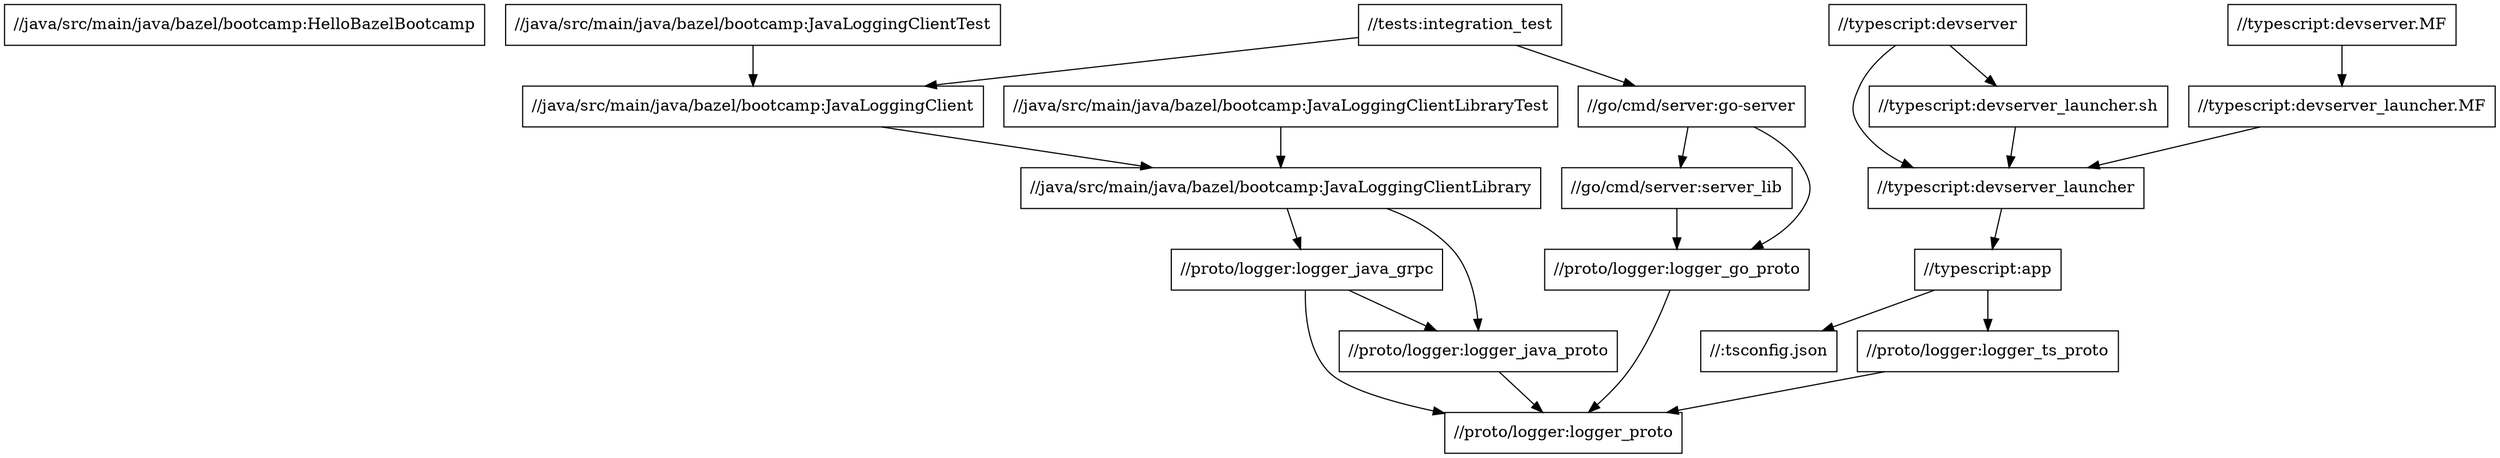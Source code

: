 digraph mygraph {
  node [shape=box];
  "//java/src/main/java/bazel/bootcamp:HelloBazelBootcamp"
  "//java/src/main/java/bazel/bootcamp:JavaLoggingClientTest"
  "//java/src/main/java/bazel/bootcamp:JavaLoggingClientTest" -> "//java/src/main/java/bazel/bootcamp:JavaLoggingClient"
  "//java/src/main/java/bazel/bootcamp:JavaLoggingClientLibraryTest"
  "//java/src/main/java/bazel/bootcamp:JavaLoggingClientLibraryTest" -> "//java/src/main/java/bazel/bootcamp:JavaLoggingClientLibrary"
  "//tests:integration_test"
  "//tests:integration_test" -> "//go/cmd/server:go-server"
  "//tests:integration_test" -> "//java/src/main/java/bazel/bootcamp:JavaLoggingClient"
  "//java/src/main/java/bazel/bootcamp:JavaLoggingClient"
  "//java/src/main/java/bazel/bootcamp:JavaLoggingClient" -> "//java/src/main/java/bazel/bootcamp:JavaLoggingClientLibrary"
  "//go/cmd/server:go-server"
  "//go/cmd/server:go-server" -> "//go/cmd/server:server_lib"
  "//go/cmd/server:go-server" -> "//proto/logger:logger_go_proto"
  "//go/cmd/server:server_lib"
  "//go/cmd/server:server_lib" -> "//proto/logger:logger_go_proto"
  "//proto/logger:logger_go_proto"
  "//proto/logger:logger_go_proto" -> "//proto/logger:logger_proto"
  "//typescript:devserver"
  "//typescript:devserver" -> "//typescript:devserver_launcher"
  "//typescript:devserver" -> "//typescript:devserver_launcher.sh"
  "//typescript:devserver_launcher.sh"
  "//typescript:devserver_launcher.sh" -> "//typescript:devserver_launcher"
  "//typescript:devserver.MF"
  "//typescript:devserver.MF" -> "//typescript:devserver_launcher.MF"
  "//typescript:devserver_launcher.MF"
  "//typescript:devserver_launcher.MF" -> "//typescript:devserver_launcher"
  "//typescript:devserver_launcher"
  "//typescript:devserver_launcher" -> "//typescript:app"
  "//typescript:app"
  "//typescript:app" -> "//:tsconfig.json"
  "//typescript:app" -> "//proto/logger:logger_ts_proto"
  "//proto/logger:logger_ts_proto"
  "//proto/logger:logger_ts_proto" -> "//proto/logger:logger_proto"
  "//:tsconfig.json"
  "//java/src/main/java/bazel/bootcamp:JavaLoggingClientLibrary"
  "//java/src/main/java/bazel/bootcamp:JavaLoggingClientLibrary" -> "//proto/logger:logger_java_grpc"
  "//java/src/main/java/bazel/bootcamp:JavaLoggingClientLibrary" -> "//proto/logger:logger_java_proto"
  "//proto/logger:logger_java_grpc"
  "//proto/logger:logger_java_grpc" -> "//proto/logger:logger_java_proto"
  "//proto/logger:logger_java_grpc" -> "//proto/logger:logger_proto"
  "//proto/logger:logger_java_proto"
  "//proto/logger:logger_java_proto" -> "//proto/logger:logger_proto"
  "//proto/logger:logger_proto"
}
